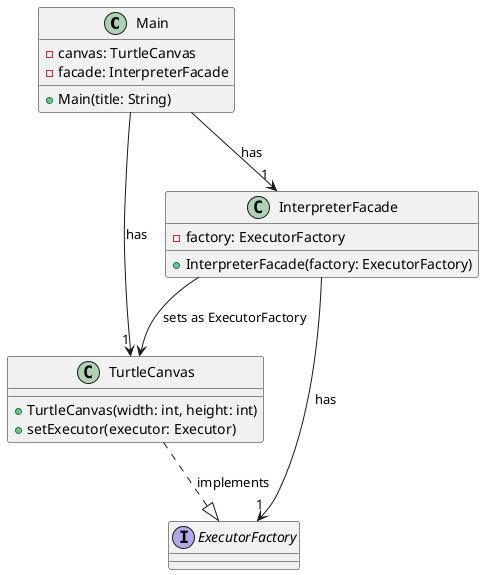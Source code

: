 @startuml

class Main {
  -canvas: TurtleCanvas
  -facade: InterpreterFacade
  +Main(title: String)
}

class TurtleCanvas {
  +TurtleCanvas(width: int, height: int)
  +setExecutor(executor: Executor)
}

class InterpreterFacade {
  -factory: ExecutorFactory
  +InterpreterFacade(factory: ExecutorFactory)
}

interface ExecutorFactory {
}

Main --> "1" TurtleCanvas: has
Main --> "1" InterpreterFacade: has
InterpreterFacade --> "1" ExecutorFactory: has
TurtleCanvas ..|> ExecutorFactory: implements
InterpreterFacade --> TurtleCanvas: sets as ExecutorFactory

@enduml